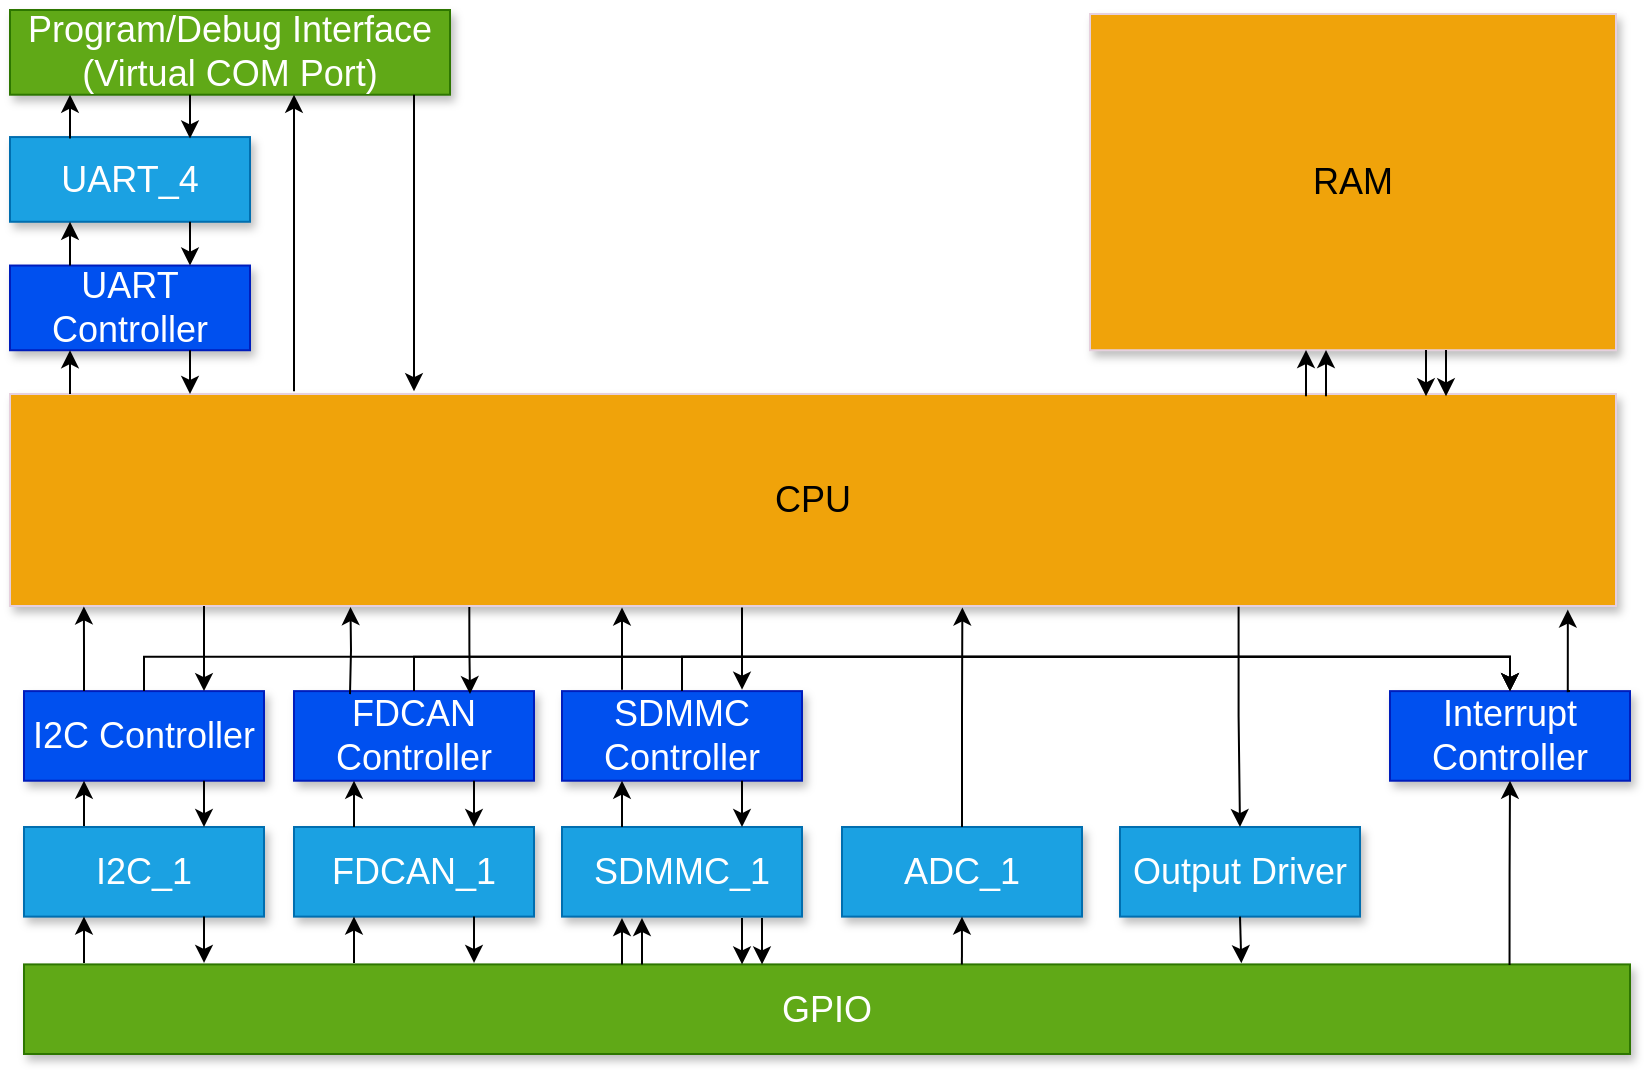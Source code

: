 <mxfile version="22.0.3" type="device">
  <diagram name="Page-1" id="90a13364-a465-7bf4-72fc-28e22215d7a0">
    <mxGraphModel dx="993" dy="696" grid="1" gridSize="10" guides="1" tooltips="1" connect="1" arrows="1" fold="1" page="1" pageScale="1.5" pageWidth="1169" pageHeight="826" background="none" math="0" shadow="0">
      <root>
        <mxCell id="0" style=";html=1;" />
        <mxCell id="1" style=";html=1;" parent="0" />
        <mxCell id="3a17f1ce550125da-2" value="CPU" style="whiteSpace=wrap;html=1;shadow=1;fontSize=18;fillColor=#f0a30a;strokeColor=#E6D0DE;fontColor=#000000;" parent="1" vertex="1">
          <mxGeometry x="780" y="470" width="803" height="106" as="geometry" />
        </mxCell>
        <mxCell id="Q0GtenQzzXFl3l4ukwLi-59" value="UART_4" style="whiteSpace=wrap;html=1;shadow=1;fontSize=18;fillColor=#1ba1e2;strokeColor=#006EAF;fontColor=#ffffff;" vertex="1" parent="1">
          <mxGeometry x="780" y="341.529" width="120" height="42.353" as="geometry" />
        </mxCell>
        <mxCell id="Q0GtenQzzXFl3l4ukwLi-60" value="UART Controller" style="whiteSpace=wrap;html=1;shadow=1;fontSize=18;fillColor=#0050ef;strokeColor=#001DBC;fontColor=#ffffff;" vertex="1" parent="1">
          <mxGeometry x="780" y="405.765" width="120" height="42.353" as="geometry" />
        </mxCell>
        <mxCell id="Q0GtenQzzXFl3l4ukwLi-61" value="" style="group" vertex="1" connectable="0" parent="1">
          <mxGeometry x="810" y="383.882" width="60" height="21.882" as="geometry" />
        </mxCell>
        <mxCell id="Q0GtenQzzXFl3l4ukwLi-62" style="edgeStyle=orthogonalEdgeStyle;rounded=0;orthogonalLoop=1;jettySize=auto;html=1;exitX=0.75;exitY=1;exitDx=0;exitDy=0;entryX=0.75;entryY=0;entryDx=0;entryDy=0;" edge="1" parent="Q0GtenQzzXFl3l4ukwLi-61">
          <mxGeometry relative="1" as="geometry">
            <mxPoint x="60" as="sourcePoint" />
            <mxPoint x="60" y="21.882" as="targetPoint" />
          </mxGeometry>
        </mxCell>
        <mxCell id="Q0GtenQzzXFl3l4ukwLi-63" style="edgeStyle=orthogonalEdgeStyle;rounded=0;orthogonalLoop=1;jettySize=auto;html=1;exitX=0.25;exitY=0;exitDx=0;exitDy=0;entryX=0.25;entryY=1;entryDx=0;entryDy=0;" edge="1" parent="Q0GtenQzzXFl3l4ukwLi-61">
          <mxGeometry relative="1" as="geometry">
            <mxPoint y="21.882" as="sourcePoint" />
            <mxPoint as="targetPoint" />
          </mxGeometry>
        </mxCell>
        <mxCell id="Q0GtenQzzXFl3l4ukwLi-64" value="" style="group" vertex="1" connectable="0" parent="1">
          <mxGeometry x="810" y="448.118" width="60" height="21.882" as="geometry" />
        </mxCell>
        <mxCell id="Q0GtenQzzXFl3l4ukwLi-65" style="edgeStyle=orthogonalEdgeStyle;rounded=0;orthogonalLoop=1;jettySize=auto;html=1;exitX=0.75;exitY=1;exitDx=0;exitDy=0;entryX=0.75;entryY=0;entryDx=0;entryDy=0;" edge="1" parent="Q0GtenQzzXFl3l4ukwLi-64">
          <mxGeometry relative="1" as="geometry">
            <mxPoint x="60" as="sourcePoint" />
            <mxPoint x="60" y="21.882" as="targetPoint" />
          </mxGeometry>
        </mxCell>
        <mxCell id="Q0GtenQzzXFl3l4ukwLi-66" style="edgeStyle=orthogonalEdgeStyle;rounded=0;orthogonalLoop=1;jettySize=auto;html=1;exitX=0.25;exitY=0;exitDx=0;exitDy=0;entryX=0.25;entryY=1;entryDx=0;entryDy=0;" edge="1" parent="Q0GtenQzzXFl3l4ukwLi-64">
          <mxGeometry relative="1" as="geometry">
            <mxPoint y="21.882" as="sourcePoint" />
            <mxPoint as="targetPoint" />
          </mxGeometry>
        </mxCell>
        <mxCell id="Q0GtenQzzXFl3l4ukwLi-67" value="Program/Debug Interface (Virtual COM Port)" style="whiteSpace=wrap;html=1;shadow=1;fontSize=18;fillColor=#60a917;strokeColor=#2D7600;fontColor=#ffffff;" vertex="1" parent="1">
          <mxGeometry x="780" y="278" width="220" height="42.353" as="geometry" />
        </mxCell>
        <mxCell id="Q0GtenQzzXFl3l4ukwLi-71" value="" style="group" vertex="1" connectable="0" parent="1">
          <mxGeometry x="810" y="320.353" width="60" height="21.882" as="geometry" />
        </mxCell>
        <mxCell id="Q0GtenQzzXFl3l4ukwLi-72" style="edgeStyle=orthogonalEdgeStyle;rounded=0;orthogonalLoop=1;jettySize=auto;html=1;exitX=0.75;exitY=1;exitDx=0;exitDy=0;entryX=0.75;entryY=0;entryDx=0;entryDy=0;" edge="1" parent="Q0GtenQzzXFl3l4ukwLi-71">
          <mxGeometry relative="1" as="geometry">
            <mxPoint x="60" as="sourcePoint" />
            <mxPoint x="60" y="21.882" as="targetPoint" />
          </mxGeometry>
        </mxCell>
        <mxCell id="Q0GtenQzzXFl3l4ukwLi-73" style="edgeStyle=orthogonalEdgeStyle;rounded=0;orthogonalLoop=1;jettySize=auto;html=1;exitX=0.25;exitY=0;exitDx=0;exitDy=0;entryX=0.25;entryY=1;entryDx=0;entryDy=0;" edge="1" parent="Q0GtenQzzXFl3l4ukwLi-71">
          <mxGeometry relative="1" as="geometry">
            <mxPoint y="21.882" as="sourcePoint" />
            <mxPoint as="targetPoint" />
          </mxGeometry>
        </mxCell>
        <mxCell id="Q0GtenQzzXFl3l4ukwLi-74" value="" style="group" vertex="1" connectable="0" parent="1">
          <mxGeometry x="922" y="320.353" width="60" height="148.235" as="geometry" />
        </mxCell>
        <mxCell id="Q0GtenQzzXFl3l4ukwLi-75" style="edgeStyle=orthogonalEdgeStyle;rounded=0;orthogonalLoop=1;jettySize=auto;html=1;exitX=0.75;exitY=1;exitDx=0;exitDy=0;entryX=0.75;entryY=0;entryDx=0;entryDy=0;" edge="1" parent="Q0GtenQzzXFl3l4ukwLi-74">
          <mxGeometry relative="1" as="geometry">
            <mxPoint x="60" as="sourcePoint" />
            <mxPoint x="60" y="148.235" as="targetPoint" />
          </mxGeometry>
        </mxCell>
        <mxCell id="Q0GtenQzzXFl3l4ukwLi-76" style="edgeStyle=orthogonalEdgeStyle;rounded=0;orthogonalLoop=1;jettySize=auto;html=1;exitX=0.25;exitY=0;exitDx=0;exitDy=0;entryX=0.25;entryY=1;entryDx=0;entryDy=0;" edge="1" parent="Q0GtenQzzXFl3l4ukwLi-74">
          <mxGeometry relative="1" as="geometry">
            <mxPoint y="148.235" as="sourcePoint" />
            <mxPoint as="targetPoint" />
          </mxGeometry>
        </mxCell>
        <mxCell id="Q0GtenQzzXFl3l4ukwLi-1" value="I2C Controller" style="whiteSpace=wrap;html=1;shadow=1;fontSize=18;fillColor=#0050ef;strokeColor=#001DBC;fontColor=#ffffff;" vertex="1" parent="1">
          <mxGeometry x="787" y="618.56" width="120" height="44.8" as="geometry" />
        </mxCell>
        <mxCell id="Q0GtenQzzXFl3l4ukwLi-19" style="edgeStyle=orthogonalEdgeStyle;rounded=0;orthogonalLoop=1;jettySize=auto;html=1;exitX=0.25;exitY=0;exitDx=0;exitDy=0;entryX=0.25;entryY=1;entryDx=0;entryDy=0;" edge="1" parent="1" source="Q0GtenQzzXFl3l4ukwLi-2" target="Q0GtenQzzXFl3l4ukwLi-1">
          <mxGeometry relative="1" as="geometry" />
        </mxCell>
        <mxCell id="Q0GtenQzzXFl3l4ukwLi-2" value="I2C_1" style="whiteSpace=wrap;html=1;shadow=1;fontSize=18;fillColor=#1ba1e2;strokeColor=#006EAF;fontColor=#ffffff;" vertex="1" parent="1">
          <mxGeometry x="787" y="686.507" width="120" height="44.8" as="geometry" />
        </mxCell>
        <mxCell id="Q0GtenQzzXFl3l4ukwLi-20" style="edgeStyle=orthogonalEdgeStyle;rounded=0;orthogonalLoop=1;jettySize=auto;html=1;exitX=0.75;exitY=1;exitDx=0;exitDy=0;entryX=0.75;entryY=0;entryDx=0;entryDy=0;" edge="1" parent="1" source="Q0GtenQzzXFl3l4ukwLi-1" target="Q0GtenQzzXFl3l4ukwLi-2">
          <mxGeometry relative="1" as="geometry" />
        </mxCell>
        <mxCell id="Q0GtenQzzXFl3l4ukwLi-3" value="FDCAN Controller" style="whiteSpace=wrap;html=1;shadow=1;fontSize=18;fillColor=#0050ef;strokeColor=#001DBC;fontColor=#ffffff;" vertex="1" parent="1">
          <mxGeometry x="922" y="618.56" width="120" height="44.8" as="geometry" />
        </mxCell>
        <mxCell id="Q0GtenQzzXFl3l4ukwLi-4" value="FDCAN_1" style="whiteSpace=wrap;html=1;shadow=1;fontSize=18;fillColor=#1ba1e2;strokeColor=#006EAF;fontColor=#ffffff;" vertex="1" parent="1">
          <mxGeometry x="922" y="686.507" width="120" height="44.8" as="geometry" />
        </mxCell>
        <mxCell id="Q0GtenQzzXFl3l4ukwLi-8" value="GPIO" style="whiteSpace=wrap;html=1;shadow=1;fontSize=18;fillColor=#60a917;strokeColor=#2D7600;fontColor=#ffffff;" vertex="1" parent="1">
          <mxGeometry x="787" y="755.2" width="803" height="44.8" as="geometry" />
        </mxCell>
        <mxCell id="Q0GtenQzzXFl3l4ukwLi-9" value="SDMMC Controller" style="whiteSpace=wrap;html=1;shadow=1;fontSize=18;fillColor=#0050ef;strokeColor=#001DBC;fontColor=#ffffff;" vertex="1" parent="1">
          <mxGeometry x="1056" y="618.56" width="120" height="44.8" as="geometry" />
        </mxCell>
        <mxCell id="Q0GtenQzzXFl3l4ukwLi-10" value="SDMMC_1" style="whiteSpace=wrap;html=1;shadow=1;fontSize=18;fillColor=#1ba1e2;strokeColor=#006EAF;fontColor=#ffffff;" vertex="1" parent="1">
          <mxGeometry x="1056" y="686.507" width="120" height="44.8" as="geometry" />
        </mxCell>
        <mxCell id="Q0GtenQzzXFl3l4ukwLi-11" value="ADC_1" style="whiteSpace=wrap;html=1;shadow=1;fontSize=18;fillColor=#1ba1e2;strokeColor=#006EAF;fontColor=#ffffff;" vertex="1" parent="1">
          <mxGeometry x="1196" y="686.507" width="120" height="44.8" as="geometry" />
        </mxCell>
        <mxCell id="Q0GtenQzzXFl3l4ukwLi-12" style="edgeStyle=orthogonalEdgeStyle;rounded=0;orthogonalLoop=1;jettySize=auto;html=1;exitX=0.25;exitY=0;exitDx=0;exitDy=0;entryX=0.046;entryY=1.002;entryDx=0;entryDy=0;entryPerimeter=0;" edge="1" parent="1" source="Q0GtenQzzXFl3l4ukwLi-1" target="3a17f1ce550125da-2">
          <mxGeometry relative="1" as="geometry" />
        </mxCell>
        <mxCell id="Q0GtenQzzXFl3l4ukwLi-13" style="edgeStyle=orthogonalEdgeStyle;rounded=0;orthogonalLoop=1;jettySize=auto;html=1;entryX=0.75;entryY=0;entryDx=0;entryDy=0;" edge="1" parent="1" target="Q0GtenQzzXFl3l4ukwLi-1">
          <mxGeometry relative="1" as="geometry">
            <mxPoint x="877" y="578.987" as="sourcePoint" />
            <Array as="points">
              <mxPoint x="877" y="576" />
            </Array>
          </mxGeometry>
        </mxCell>
        <mxCell id="Q0GtenQzzXFl3l4ukwLi-16" value="Output Driver" style="whiteSpace=wrap;html=1;shadow=1;fontSize=18;fillColor=#1ba1e2;strokeColor=#006EAF;fontColor=#ffffff;" vertex="1" parent="1">
          <mxGeometry x="1335" y="686.507" width="120" height="44.8" as="geometry" />
        </mxCell>
        <mxCell id="Q0GtenQzzXFl3l4ukwLi-21" style="edgeStyle=orthogonalEdgeStyle;rounded=0;orthogonalLoop=1;jettySize=auto;html=1;exitX=0.75;exitY=1;exitDx=0;exitDy=0;entryX=0.75;entryY=0;entryDx=0;entryDy=0;" edge="1" parent="1">
          <mxGeometry relative="1" as="geometry">
            <mxPoint x="877" y="731.307" as="sourcePoint" />
            <mxPoint x="877" y="754.453" as="targetPoint" />
          </mxGeometry>
        </mxCell>
        <mxCell id="Q0GtenQzzXFl3l4ukwLi-22" style="edgeStyle=orthogonalEdgeStyle;rounded=0;orthogonalLoop=1;jettySize=auto;html=1;exitX=0.25;exitY=0;exitDx=0;exitDy=0;entryX=0.25;entryY=1;entryDx=0;entryDy=0;" edge="1" parent="1">
          <mxGeometry relative="1" as="geometry">
            <mxPoint x="817" y="754.453" as="sourcePoint" />
            <mxPoint x="817" y="731.307" as="targetPoint" />
          </mxGeometry>
        </mxCell>
        <mxCell id="Q0GtenQzzXFl3l4ukwLi-25" value="" style="group" vertex="1" connectable="0" parent="1">
          <mxGeometry x="952" y="663.36" width="60" height="23.147" as="geometry" />
        </mxCell>
        <mxCell id="Q0GtenQzzXFl3l4ukwLi-23" style="edgeStyle=orthogonalEdgeStyle;rounded=0;orthogonalLoop=1;jettySize=auto;html=1;exitX=0.75;exitY=1;exitDx=0;exitDy=0;entryX=0.75;entryY=0;entryDx=0;entryDy=0;" edge="1" parent="Q0GtenQzzXFl3l4ukwLi-25">
          <mxGeometry relative="1" as="geometry">
            <mxPoint x="60" as="sourcePoint" />
            <mxPoint x="60" y="23.147" as="targetPoint" />
          </mxGeometry>
        </mxCell>
        <mxCell id="Q0GtenQzzXFl3l4ukwLi-24" style="edgeStyle=orthogonalEdgeStyle;rounded=0;orthogonalLoop=1;jettySize=auto;html=1;exitX=0.25;exitY=0;exitDx=0;exitDy=0;entryX=0.25;entryY=1;entryDx=0;entryDy=0;" edge="1" parent="Q0GtenQzzXFl3l4ukwLi-25">
          <mxGeometry relative="1" as="geometry">
            <mxPoint y="23.147" as="sourcePoint" />
            <mxPoint as="targetPoint" />
          </mxGeometry>
        </mxCell>
        <mxCell id="Q0GtenQzzXFl3l4ukwLi-28" value="" style="group" vertex="1" connectable="0" parent="1">
          <mxGeometry x="952" y="731.307" width="60" height="23.147" as="geometry" />
        </mxCell>
        <mxCell id="Q0GtenQzzXFl3l4ukwLi-29" style="edgeStyle=orthogonalEdgeStyle;rounded=0;orthogonalLoop=1;jettySize=auto;html=1;exitX=0.75;exitY=1;exitDx=0;exitDy=0;entryX=0.75;entryY=0;entryDx=0;entryDy=0;" edge="1" parent="Q0GtenQzzXFl3l4ukwLi-28">
          <mxGeometry relative="1" as="geometry">
            <mxPoint x="60" as="sourcePoint" />
            <mxPoint x="60" y="23.147" as="targetPoint" />
          </mxGeometry>
        </mxCell>
        <mxCell id="Q0GtenQzzXFl3l4ukwLi-30" style="edgeStyle=orthogonalEdgeStyle;rounded=0;orthogonalLoop=1;jettySize=auto;html=1;exitX=0.25;exitY=0;exitDx=0;exitDy=0;entryX=0.25;entryY=1;entryDx=0;entryDy=0;" edge="1" parent="Q0GtenQzzXFl3l4ukwLi-28">
          <mxGeometry relative="1" as="geometry">
            <mxPoint y="23.147" as="sourcePoint" />
            <mxPoint as="targetPoint" />
          </mxGeometry>
        </mxCell>
        <mxCell id="Q0GtenQzzXFl3l4ukwLi-31" value="" style="group" vertex="1" connectable="0" parent="1">
          <mxGeometry x="1086" y="663.36" width="60" height="23.147" as="geometry" />
        </mxCell>
        <mxCell id="Q0GtenQzzXFl3l4ukwLi-32" style="edgeStyle=orthogonalEdgeStyle;rounded=0;orthogonalLoop=1;jettySize=auto;html=1;exitX=0.75;exitY=1;exitDx=0;exitDy=0;entryX=0.75;entryY=0;entryDx=0;entryDy=0;" edge="1" parent="Q0GtenQzzXFl3l4ukwLi-31">
          <mxGeometry relative="1" as="geometry">
            <mxPoint x="60" as="sourcePoint" />
            <mxPoint x="60" y="23.147" as="targetPoint" />
          </mxGeometry>
        </mxCell>
        <mxCell id="Q0GtenQzzXFl3l4ukwLi-33" style="edgeStyle=orthogonalEdgeStyle;rounded=0;orthogonalLoop=1;jettySize=auto;html=1;exitX=0.25;exitY=0;exitDx=0;exitDy=0;entryX=0.25;entryY=1;entryDx=0;entryDy=0;" edge="1" parent="Q0GtenQzzXFl3l4ukwLi-31">
          <mxGeometry relative="1" as="geometry">
            <mxPoint y="23.147" as="sourcePoint" />
            <mxPoint as="targetPoint" />
          </mxGeometry>
        </mxCell>
        <mxCell id="Q0GtenQzzXFl3l4ukwLi-34" value="" style="group" vertex="1" connectable="0" parent="1">
          <mxGeometry x="1086" y="732.053" width="70" height="23.147" as="geometry" />
        </mxCell>
        <mxCell id="Q0GtenQzzXFl3l4ukwLi-35" style="edgeStyle=orthogonalEdgeStyle;rounded=0;orthogonalLoop=1;jettySize=auto;html=1;exitX=0.75;exitY=1;exitDx=0;exitDy=0;entryX=0.75;entryY=0;entryDx=0;entryDy=0;" edge="1" parent="Q0GtenQzzXFl3l4ukwLi-34">
          <mxGeometry relative="1" as="geometry">
            <mxPoint x="60" as="sourcePoint" />
            <mxPoint x="60" y="23.147" as="targetPoint" />
          </mxGeometry>
        </mxCell>
        <mxCell id="Q0GtenQzzXFl3l4ukwLi-36" style="edgeStyle=orthogonalEdgeStyle;rounded=0;orthogonalLoop=1;jettySize=auto;html=1;exitX=0.25;exitY=0;exitDx=0;exitDy=0;entryX=0.25;entryY=1;entryDx=0;entryDy=0;" edge="1" parent="Q0GtenQzzXFl3l4ukwLi-34">
          <mxGeometry relative="1" as="geometry">
            <mxPoint y="23.147" as="sourcePoint" />
            <mxPoint as="targetPoint" />
          </mxGeometry>
        </mxCell>
        <mxCell id="Q0GtenQzzXFl3l4ukwLi-86" value="" style="group" vertex="1" connectable="0" parent="Q0GtenQzzXFl3l4ukwLi-34">
          <mxGeometry x="10" width="60" height="23.147" as="geometry" />
        </mxCell>
        <mxCell id="Q0GtenQzzXFl3l4ukwLi-87" style="edgeStyle=orthogonalEdgeStyle;rounded=0;orthogonalLoop=1;jettySize=auto;html=1;exitX=0.75;exitY=1;exitDx=0;exitDy=0;entryX=0.75;entryY=0;entryDx=0;entryDy=0;" edge="1" parent="Q0GtenQzzXFl3l4ukwLi-86">
          <mxGeometry relative="1" as="geometry">
            <mxPoint x="60" as="sourcePoint" />
            <mxPoint x="60" y="23.147" as="targetPoint" />
          </mxGeometry>
        </mxCell>
        <mxCell id="Q0GtenQzzXFl3l4ukwLi-88" style="edgeStyle=orthogonalEdgeStyle;rounded=0;orthogonalLoop=1;jettySize=auto;html=1;exitX=0.25;exitY=0;exitDx=0;exitDy=0;entryX=0.25;entryY=1;entryDx=0;entryDy=0;" edge="1" parent="Q0GtenQzzXFl3l4ukwLi-86">
          <mxGeometry relative="1" as="geometry">
            <mxPoint y="23.147" as="sourcePoint" />
            <mxPoint as="targetPoint" />
          </mxGeometry>
        </mxCell>
        <mxCell id="Q0GtenQzzXFl3l4ukwLi-40" value="Interrupt Controller" style="whiteSpace=wrap;html=1;shadow=1;fontSize=18;fillColor=#0050ef;strokeColor=#001DBC;fontColor=#ffffff;" vertex="1" parent="1">
          <mxGeometry x="1470" y="618.56" width="120" height="44.8" as="geometry" />
        </mxCell>
        <mxCell id="Q0GtenQzzXFl3l4ukwLi-42" style="edgeStyle=orthogonalEdgeStyle;rounded=0;orthogonalLoop=1;jettySize=auto;html=1;exitX=0.5;exitY=0;exitDx=0;exitDy=0;entryX=0.5;entryY=0;entryDx=0;entryDy=0;" edge="1" parent="1" source="Q0GtenQzzXFl3l4ukwLi-1" target="Q0GtenQzzXFl3l4ukwLi-40">
          <mxGeometry relative="1" as="geometry">
            <mxPoint x="1180" y="586.453" as="targetPoint" />
            <Array as="points">
              <mxPoint x="847" y="601.387" />
              <mxPoint x="1530" y="601.387" />
            </Array>
          </mxGeometry>
        </mxCell>
        <mxCell id="Q0GtenQzzXFl3l4ukwLi-41" style="edgeStyle=orthogonalEdgeStyle;rounded=0;orthogonalLoop=1;jettySize=auto;html=1;exitX=0.925;exitY=0.006;exitDx=0;exitDy=0;entryX=0.5;entryY=1;entryDx=0;entryDy=0;exitPerimeter=0;" edge="1" parent="1" source="Q0GtenQzzXFl3l4ukwLi-8" target="Q0GtenQzzXFl3l4ukwLi-40">
          <mxGeometry relative="1" as="geometry" />
        </mxCell>
        <mxCell id="Q0GtenQzzXFl3l4ukwLi-44" value="" style="group" vertex="1" connectable="0" parent="1">
          <mxGeometry x="950" y="578.987" width="60" height="41.067" as="geometry" />
        </mxCell>
        <mxCell id="Q0GtenQzzXFl3l4ukwLi-45" style="edgeStyle=orthogonalEdgeStyle;rounded=0;orthogonalLoop=1;jettySize=auto;html=1;exitX=0.286;exitY=1.005;exitDx=0;exitDy=0;entryX=0.75;entryY=0;entryDx=0;entryDy=0;exitPerimeter=0;" edge="1" parent="Q0GtenQzzXFl3l4ukwLi-44" source="3a17f1ce550125da-2">
          <mxGeometry relative="1" as="geometry">
            <mxPoint x="60" as="sourcePoint" />
            <mxPoint x="60" y="41.067" as="targetPoint" />
          </mxGeometry>
        </mxCell>
        <mxCell id="Q0GtenQzzXFl3l4ukwLi-46" style="edgeStyle=orthogonalEdgeStyle;rounded=0;orthogonalLoop=1;jettySize=auto;html=1;exitX=0.25;exitY=0;exitDx=0;exitDy=0;entryX=0.212;entryY=1.005;entryDx=0;entryDy=0;entryPerimeter=0;" edge="1" parent="Q0GtenQzzXFl3l4ukwLi-44" target="3a17f1ce550125da-2">
          <mxGeometry relative="1" as="geometry">
            <mxPoint y="41.067" as="sourcePoint" />
            <mxPoint as="targetPoint" />
          </mxGeometry>
        </mxCell>
        <mxCell id="Q0GtenQzzXFl3l4ukwLi-49" value="" style="group" vertex="1" connectable="0" parent="1">
          <mxGeometry x="1086" y="576.747" width="60" height="41.067" as="geometry" />
        </mxCell>
        <mxCell id="Q0GtenQzzXFl3l4ukwLi-50" style="edgeStyle=orthogonalEdgeStyle;rounded=0;orthogonalLoop=1;jettySize=auto;html=1;exitX=0.286;exitY=1.005;exitDx=0;exitDy=0;entryX=0.75;entryY=0;entryDx=0;entryDy=0;exitPerimeter=0;" edge="1" parent="Q0GtenQzzXFl3l4ukwLi-49">
          <mxGeometry relative="1" as="geometry">
            <mxPoint x="60" as="sourcePoint" />
            <mxPoint x="60" y="41.067" as="targetPoint" />
          </mxGeometry>
        </mxCell>
        <mxCell id="Q0GtenQzzXFl3l4ukwLi-51" style="edgeStyle=orthogonalEdgeStyle;rounded=0;orthogonalLoop=1;jettySize=auto;html=1;exitX=0.25;exitY=0;exitDx=0;exitDy=0;entryX=0.212;entryY=1.005;entryDx=0;entryDy=0;entryPerimeter=0;" edge="1" parent="Q0GtenQzzXFl3l4ukwLi-49">
          <mxGeometry relative="1" as="geometry">
            <mxPoint y="41.067" as="sourcePoint" />
            <mxPoint as="targetPoint" />
          </mxGeometry>
        </mxCell>
        <mxCell id="Q0GtenQzzXFl3l4ukwLi-43" style="edgeStyle=orthogonalEdgeStyle;rounded=0;orthogonalLoop=1;jettySize=auto;html=1;exitX=0.5;exitY=0;exitDx=0;exitDy=0;entryX=0.5;entryY=0;entryDx=0;entryDy=0;" edge="1" parent="1" source="Q0GtenQzzXFl3l4ukwLi-3" target="Q0GtenQzzXFl3l4ukwLi-40">
          <mxGeometry relative="1" as="geometry">
            <mxPoint x="982" y="601.387" as="targetPoint" />
            <Array as="points">
              <mxPoint x="982" y="601.387" />
              <mxPoint x="1530" y="601.387" />
            </Array>
          </mxGeometry>
        </mxCell>
        <mxCell id="Q0GtenQzzXFl3l4ukwLi-52" style="edgeStyle=orthogonalEdgeStyle;rounded=0;orthogonalLoop=1;jettySize=auto;html=1;exitX=0.584;exitY=0.001;exitDx=0;exitDy=0;entryX=0.5;entryY=1;entryDx=0;entryDy=0;exitPerimeter=0;" edge="1" parent="1" source="Q0GtenQzzXFl3l4ukwLi-8" target="Q0GtenQzzXFl3l4ukwLi-11">
          <mxGeometry relative="1" as="geometry" />
        </mxCell>
        <mxCell id="Q0GtenQzzXFl3l4ukwLi-53" style="edgeStyle=orthogonalEdgeStyle;rounded=0;orthogonalLoop=1;jettySize=auto;html=1;exitX=0.5;exitY=0;exitDx=0;exitDy=0;entryX=0.593;entryY=1.007;entryDx=0;entryDy=0;entryPerimeter=0;" edge="1" parent="1" source="Q0GtenQzzXFl3l4ukwLi-11" target="3a17f1ce550125da-2">
          <mxGeometry relative="1" as="geometry" />
        </mxCell>
        <mxCell id="Q0GtenQzzXFl3l4ukwLi-48" style="edgeStyle=orthogonalEdgeStyle;rounded=0;orthogonalLoop=1;jettySize=auto;html=1;exitX=0.5;exitY=0;exitDx=0;exitDy=0;entryX=0.5;entryY=0;entryDx=0;entryDy=0;" edge="1" parent="1" source="Q0GtenQzzXFl3l4ukwLi-9" target="Q0GtenQzzXFl3l4ukwLi-40">
          <mxGeometry relative="1" as="geometry">
            <Array as="points">
              <mxPoint x="1116" y="601.387" />
              <mxPoint x="1530" y="601.387" />
            </Array>
          </mxGeometry>
        </mxCell>
        <mxCell id="Q0GtenQzzXFl3l4ukwLi-54" style="edgeStyle=orthogonalEdgeStyle;rounded=0;orthogonalLoop=1;jettySize=auto;html=1;exitX=0.5;exitY=1;exitDx=0;exitDy=0;entryX=0.758;entryY=-0.013;entryDx=0;entryDy=0;entryPerimeter=0;" edge="1" parent="1" source="Q0GtenQzzXFl3l4ukwLi-16" target="Q0GtenQzzXFl3l4ukwLi-8">
          <mxGeometry relative="1" as="geometry" />
        </mxCell>
        <mxCell id="Q0GtenQzzXFl3l4ukwLi-56" style="edgeStyle=orthogonalEdgeStyle;rounded=0;orthogonalLoop=1;jettySize=auto;html=1;exitX=0.765;exitY=1.003;exitDx=0;exitDy=0;entryX=0.5;entryY=0;entryDx=0;entryDy=0;exitPerimeter=0;" edge="1" parent="1" source="3a17f1ce550125da-2" target="Q0GtenQzzXFl3l4ukwLi-16">
          <mxGeometry relative="1" as="geometry" />
        </mxCell>
        <mxCell id="Q0GtenQzzXFl3l4ukwLi-57" style="edgeStyle=orthogonalEdgeStyle;rounded=0;orthogonalLoop=1;jettySize=auto;html=1;exitX=0.75;exitY=0;exitDx=0;exitDy=0;entryX=0.97;entryY=1.017;entryDx=0;entryDy=0;entryPerimeter=0;" edge="1" parent="1" source="Q0GtenQzzXFl3l4ukwLi-40" target="3a17f1ce550125da-2">
          <mxGeometry relative="1" as="geometry">
            <Array as="points">
              <mxPoint x="1559" y="618.56" />
            </Array>
          </mxGeometry>
        </mxCell>
        <mxCell id="Q0GtenQzzXFl3l4ukwLi-79" value="RAM" style="whiteSpace=wrap;html=1;shadow=1;fontSize=18;fillColor=#f0a30a;strokeColor=#E6D0DE;fontColor=#000000;" vertex="1" parent="1">
          <mxGeometry x="1320" y="280" width="263" height="168.12" as="geometry" />
        </mxCell>
        <mxCell id="Q0GtenQzzXFl3l4ukwLi-95" value="" style="group" vertex="1" connectable="0" parent="1">
          <mxGeometry x="1410" y="450.003" width="70" height="23.147" as="geometry" />
        </mxCell>
        <mxCell id="Q0GtenQzzXFl3l4ukwLi-89" value="" style="group" vertex="1" connectable="0" parent="Q0GtenQzzXFl3l4ukwLi-95">
          <mxGeometry x="18" y="-2" width="70" height="23.147" as="geometry" />
        </mxCell>
        <mxCell id="Q0GtenQzzXFl3l4ukwLi-90" style="edgeStyle=orthogonalEdgeStyle;rounded=0;orthogonalLoop=1;jettySize=auto;html=1;exitX=0.75;exitY=1;exitDx=0;exitDy=0;entryX=0.75;entryY=0;entryDx=0;entryDy=0;" edge="1" parent="Q0GtenQzzXFl3l4ukwLi-89">
          <mxGeometry relative="1" as="geometry">
            <mxPoint x="60" as="sourcePoint" />
            <mxPoint x="60" y="23.147" as="targetPoint" />
          </mxGeometry>
        </mxCell>
        <mxCell id="Q0GtenQzzXFl3l4ukwLi-91" style="edgeStyle=orthogonalEdgeStyle;rounded=0;orthogonalLoop=1;jettySize=auto;html=1;exitX=0.25;exitY=0;exitDx=0;exitDy=0;entryX=0.25;entryY=1;entryDx=0;entryDy=0;" edge="1" parent="Q0GtenQzzXFl3l4ukwLi-89">
          <mxGeometry relative="1" as="geometry">
            <mxPoint y="23.147" as="sourcePoint" />
            <mxPoint as="targetPoint" />
          </mxGeometry>
        </mxCell>
        <mxCell id="Q0GtenQzzXFl3l4ukwLi-92" value="" style="group" vertex="1" connectable="0" parent="Q0GtenQzzXFl3l4ukwLi-95">
          <mxGeometry x="28" y="-2" width="60" height="23.147" as="geometry" />
        </mxCell>
        <mxCell id="Q0GtenQzzXFl3l4ukwLi-93" style="edgeStyle=orthogonalEdgeStyle;rounded=0;orthogonalLoop=1;jettySize=auto;html=1;exitX=0.75;exitY=1;exitDx=0;exitDy=0;entryX=0.75;entryY=0;entryDx=0;entryDy=0;" edge="1" parent="Q0GtenQzzXFl3l4ukwLi-92">
          <mxGeometry relative="1" as="geometry">
            <mxPoint x="60" as="sourcePoint" />
            <mxPoint x="60" y="23.147" as="targetPoint" />
          </mxGeometry>
        </mxCell>
        <mxCell id="Q0GtenQzzXFl3l4ukwLi-94" style="edgeStyle=orthogonalEdgeStyle;rounded=0;orthogonalLoop=1;jettySize=auto;html=1;exitX=0.25;exitY=0;exitDx=0;exitDy=0;entryX=0.25;entryY=1;entryDx=0;entryDy=0;" edge="1" parent="Q0GtenQzzXFl3l4ukwLi-92">
          <mxGeometry relative="1" as="geometry">
            <mxPoint y="23.147" as="sourcePoint" />
            <mxPoint as="targetPoint" />
          </mxGeometry>
        </mxCell>
      </root>
    </mxGraphModel>
  </diagram>
</mxfile>
